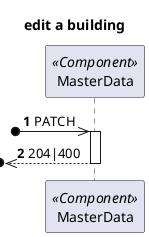 @startuml
'https://plantuml.com/sequence-diagram

autonumber

skinparam packageStyle rect

title edit a building

participant "MasterData" as MD <<Component>>

?o->> MD : PATCH

activate MD
?o<<-- MD : 204|400
deactivate MD
@enduml
